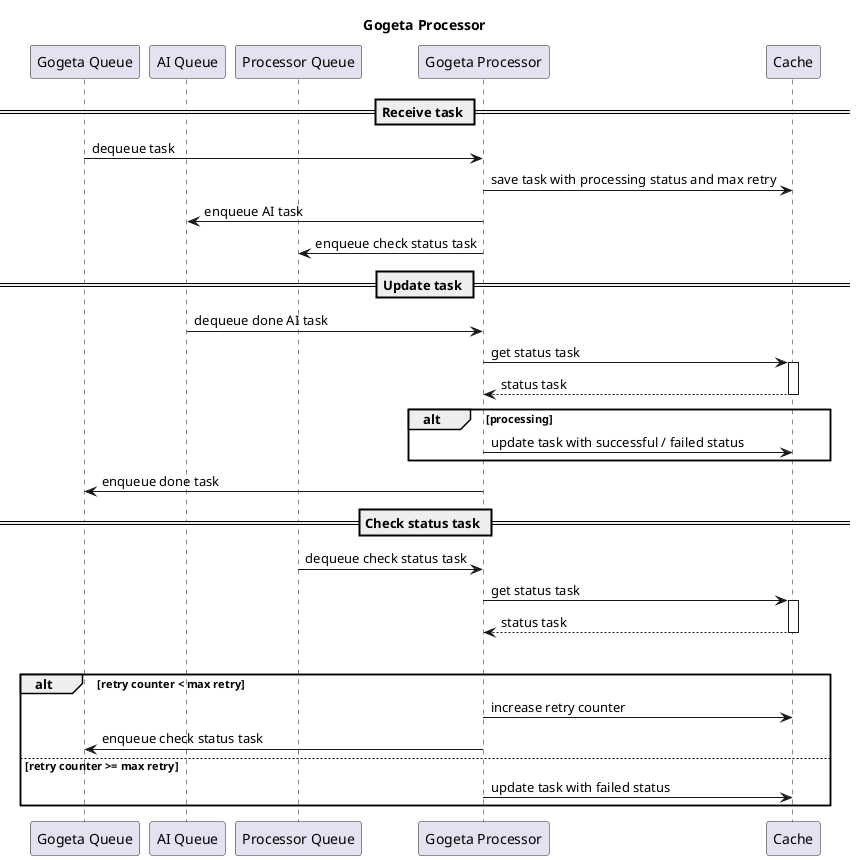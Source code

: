 @startuml

title Gogeta Processor

participant "Gogeta Queue" as gogeta_queue
participant "AI Queue" as ai_queue
participant "Processor Queue" as processor_queue
participant "Gogeta Processor" as processor
participant Cache as cache

== Receive task ==

gogeta_queue -> processor: dequeue task

processor -> cache: save task with processing status and max retry

processor -> ai_queue: enqueue AI task

processor -> processor_queue: enqueue check status task

== Update task == 

ai_queue -> processor: dequeue done AI task

processor -> cache: get status task
activate cache

return status task

alt processing

processor -> cache: update task with successful / failed status

end

processor -> gogeta_queue: enqueue done task

== Check status task ==

processor_queue -> processor: dequeue check status task

processor -> cache: get status task
activate cache

return status task

alt processing

alt retry counter < max retry

processor -> cache: increase retry counter

processor -> gogeta_queue: enqueue check status task

else retry counter >= max retry

processor -> cache: update task with failed status

end

@enduml
